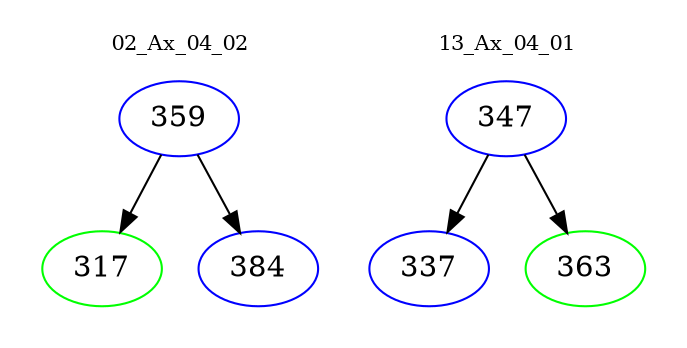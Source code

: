 digraph{
subgraph cluster_0 {
color = white
label = "02_Ax_04_02";
fontsize=10;
T0_359 [label="359", color="blue"]
T0_359 -> T0_317 [color="black"]
T0_317 [label="317", color="green"]
T0_359 -> T0_384 [color="black"]
T0_384 [label="384", color="blue"]
}
subgraph cluster_1 {
color = white
label = "13_Ax_04_01";
fontsize=10;
T1_347 [label="347", color="blue"]
T1_347 -> T1_337 [color="black"]
T1_337 [label="337", color="blue"]
T1_347 -> T1_363 [color="black"]
T1_363 [label="363", color="green"]
}
}

